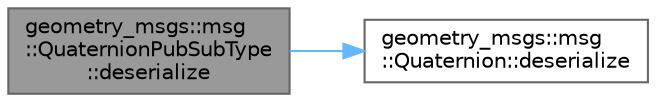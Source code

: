digraph "geometry_msgs::msg::QuaternionPubSubType::deserialize"
{
 // INTERACTIVE_SVG=YES
 // LATEX_PDF_SIZE
  bgcolor="transparent";
  edge [fontname=Helvetica,fontsize=10,labelfontname=Helvetica,labelfontsize=10];
  node [fontname=Helvetica,fontsize=10,shape=box,height=0.2,width=0.4];
  rankdir="LR";
  Node1 [id="Node000001",label="geometry_msgs::msg\l::QuaternionPubSubType\l::deserialize",height=0.2,width=0.4,color="gray40", fillcolor="grey60", style="filled", fontcolor="black",tooltip=" "];
  Node1 -> Node2 [id="edge1_Node000001_Node000002",color="steelblue1",style="solid",tooltip=" "];
  Node2 [id="Node000002",label="geometry_msgs::msg\l::Quaternion::deserialize",height=0.2,width=0.4,color="grey40", fillcolor="white", style="filled",URL="$d5/de9/classgeometry__msgs_1_1msg_1_1Quaternion.html#a88df8066ada10a08aabb32ad3c19bc92",tooltip="This function deserializes an object using CDR serialization."];
}
